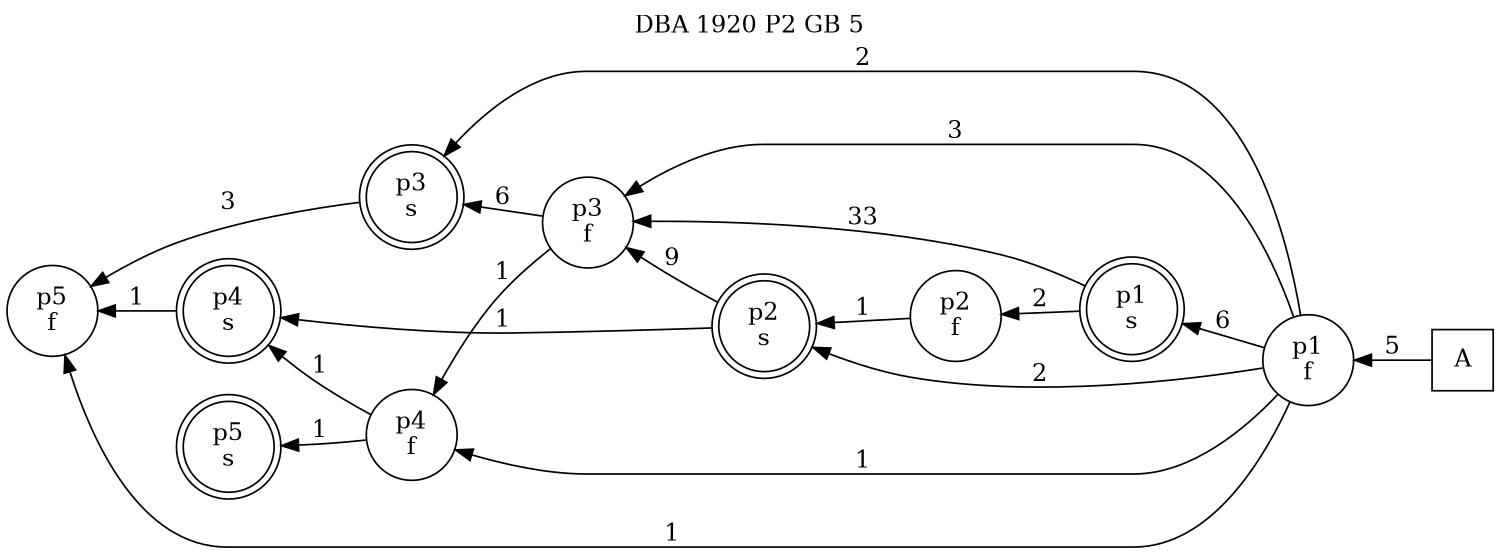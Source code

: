 digraph DBA_1920_P2_GB_5_GOOD {
labelloc="tl"
label= " DBA 1920 P2 GB 5 "
rankdir="RL";
graph [ size=" 10 , 10 !"]

"A" [shape="square" label="A"]
"p1_f" [shape="circle" label="p1
f"]
"p1_s" [shape="doublecircle" label="p1
s"]
"p2_f" [shape="circle" label="p2
f"]
"p2_s" [shape="doublecircle" label="p2
s"]
"p3_f" [shape="circle" label="p3
f"]
"p3_s" [shape="doublecircle" label="p3
s"]
"p4_f" [shape="circle" label="p4
f"]
"p4_s" [shape="doublecircle" label="p4
s"]
"p5_f" [shape="circle" label="p5
f"]
"p5_s" [shape="doublecircle" label="p5
s"]
"A" -> "p1_f" [ label=5]
"p1_f" -> "p1_s" [ label=6]
"p1_f" -> "p2_s" [ label=2]
"p1_f" -> "p3_f" [ label=3]
"p1_f" -> "p3_s" [ label=2]
"p1_f" -> "p4_f" [ label=1]
"p1_f" -> "p5_f" [ label=1]
"p1_s" -> "p2_f" [ label=2]
"p1_s" -> "p3_f" [ label=33]
"p2_f" -> "p2_s" [ label=1]
"p2_s" -> "p3_f" [ label=9]
"p2_s" -> "p4_s" [ label=1]
"p3_f" -> "p3_s" [ label=6]
"p3_f" -> "p4_f" [ label=1]
"p3_s" -> "p5_f" [ label=3]
"p4_f" -> "p4_s" [ label=1]
"p4_f" -> "p5_s" [ label=1]
"p4_s" -> "p5_f" [ label=1]
}
